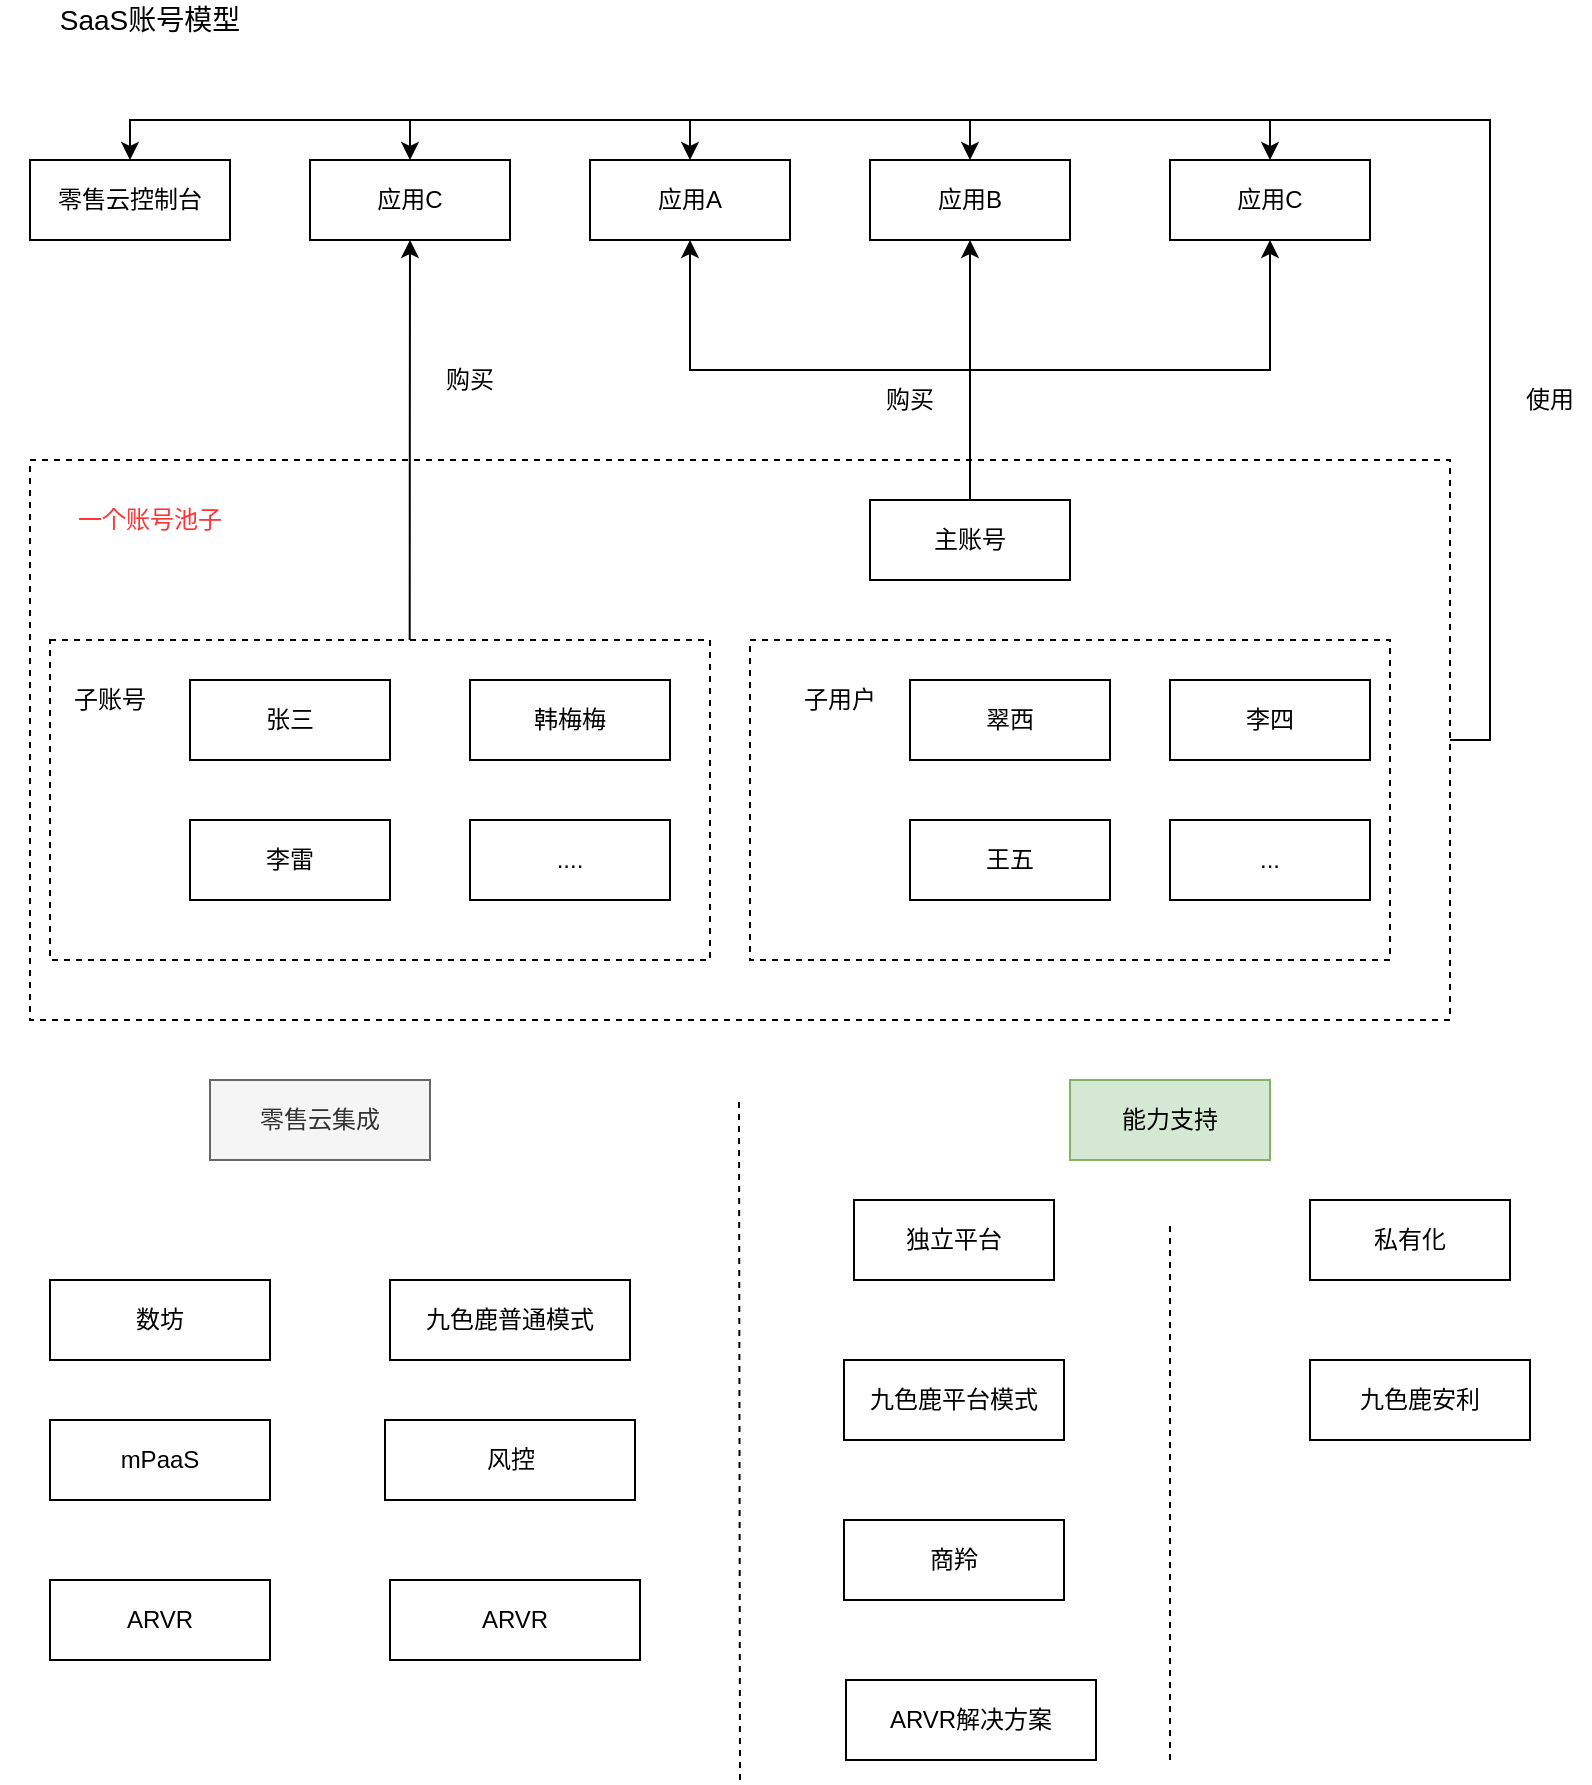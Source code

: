 <mxfile version="14.0.1" type="github" pages="2">
  <diagram id="FGqdBGpWNokyZxvcwHv9" name="第 1 页">
    <mxGraphModel dx="1426" dy="685" grid="1" gridSize="10" guides="1" tooltips="1" connect="1" arrows="1" fold="1" page="1" pageScale="1" pageWidth="827" pageHeight="1169" math="0" shadow="0">
      <root>
        <mxCell id="0" />
        <mxCell id="1" parent="0" />
        <mxCell id="8B8tBzYDRaxy-ls7n0YU-50" style="edgeStyle=orthogonalEdgeStyle;rounded=0;orthogonalLoop=1;jettySize=auto;html=1;exitX=1;exitY=0.5;exitDx=0;exitDy=0;entryX=0.5;entryY=0;entryDx=0;entryDy=0;" parent="1" source="8B8tBzYDRaxy-ls7n0YU-43" target="8B8tBzYDRaxy-ls7n0YU-24" edge="1">
          <mxGeometry relative="1" as="geometry">
            <Array as="points">
              <mxPoint x="760" y="440" />
              <mxPoint x="760" y="130" />
              <mxPoint x="650" y="130" />
            </Array>
          </mxGeometry>
        </mxCell>
        <mxCell id="8B8tBzYDRaxy-ls7n0YU-52" style="edgeStyle=orthogonalEdgeStyle;rounded=0;orthogonalLoop=1;jettySize=auto;html=1;exitX=1;exitY=0.5;exitDx=0;exitDy=0;entryX=0.5;entryY=0;entryDx=0;entryDy=0;" parent="1" source="8B8tBzYDRaxy-ls7n0YU-43" target="8B8tBzYDRaxy-ls7n0YU-23" edge="1">
          <mxGeometry relative="1" as="geometry">
            <Array as="points">
              <mxPoint x="760" y="440" />
              <mxPoint x="760" y="130" />
              <mxPoint x="500" y="130" />
            </Array>
          </mxGeometry>
        </mxCell>
        <mxCell id="8B8tBzYDRaxy-ls7n0YU-53" style="edgeStyle=orthogonalEdgeStyle;rounded=0;orthogonalLoop=1;jettySize=auto;html=1;exitX=1;exitY=0.5;exitDx=0;exitDy=0;entryX=0.5;entryY=0;entryDx=0;entryDy=0;" parent="1" source="8B8tBzYDRaxy-ls7n0YU-43" target="8B8tBzYDRaxy-ls7n0YU-22" edge="1">
          <mxGeometry relative="1" as="geometry" />
        </mxCell>
        <mxCell id="8B8tBzYDRaxy-ls7n0YU-54" style="edgeStyle=orthogonalEdgeStyle;rounded=0;orthogonalLoop=1;jettySize=auto;html=1;exitX=1;exitY=0.5;exitDx=0;exitDy=0;entryX=0.5;entryY=0;entryDx=0;entryDy=0;" parent="1" source="8B8tBzYDRaxy-ls7n0YU-43" target="8B8tBzYDRaxy-ls7n0YU-45" edge="1">
          <mxGeometry relative="1" as="geometry" />
        </mxCell>
        <mxCell id="8B8tBzYDRaxy-ls7n0YU-55" style="edgeStyle=orthogonalEdgeStyle;rounded=0;orthogonalLoop=1;jettySize=auto;html=1;exitX=1;exitY=0.5;exitDx=0;exitDy=0;entryX=0.5;entryY=0;entryDx=0;entryDy=0;" parent="1" source="8B8tBzYDRaxy-ls7n0YU-43" target="8B8tBzYDRaxy-ls7n0YU-49" edge="1">
          <mxGeometry relative="1" as="geometry" />
        </mxCell>
        <mxCell id="8B8tBzYDRaxy-ls7n0YU-43" value="" style="rounded=0;whiteSpace=wrap;html=1;dashed=1;" parent="1" vertex="1">
          <mxGeometry x="30" y="300" width="710" height="280" as="geometry" />
        </mxCell>
        <mxCell id="8B8tBzYDRaxy-ls7n0YU-46" style="edgeStyle=orthogonalEdgeStyle;rounded=0;orthogonalLoop=1;jettySize=auto;html=1;exitX=0.545;exitY=0;exitDx=0;exitDy=0;entryX=0.5;entryY=1;entryDx=0;entryDy=0;exitPerimeter=0;" parent="1" source="8B8tBzYDRaxy-ls7n0YU-5" target="8B8tBzYDRaxy-ls7n0YU-45" edge="1">
          <mxGeometry relative="1" as="geometry" />
        </mxCell>
        <mxCell id="8B8tBzYDRaxy-ls7n0YU-5" value="" style="rounded=0;whiteSpace=wrap;html=1;dashed=1;" parent="1" vertex="1">
          <mxGeometry x="40" y="390" width="330" height="160" as="geometry" />
        </mxCell>
        <mxCell id="8B8tBzYDRaxy-ls7n0YU-25" style="edgeStyle=orthogonalEdgeStyle;rounded=0;orthogonalLoop=1;jettySize=auto;html=1;exitX=0.5;exitY=0;exitDx=0;exitDy=0;entryX=0.5;entryY=1;entryDx=0;entryDy=0;" parent="1" source="8B8tBzYDRaxy-ls7n0YU-1" target="8B8tBzYDRaxy-ls7n0YU-22" edge="1">
          <mxGeometry relative="1" as="geometry" />
        </mxCell>
        <mxCell id="8B8tBzYDRaxy-ls7n0YU-26" style="edgeStyle=orthogonalEdgeStyle;rounded=0;orthogonalLoop=1;jettySize=auto;html=1;exitX=0.5;exitY=0;exitDx=0;exitDy=0;entryX=0.5;entryY=1;entryDx=0;entryDy=0;" parent="1" source="8B8tBzYDRaxy-ls7n0YU-1" target="8B8tBzYDRaxy-ls7n0YU-23" edge="1">
          <mxGeometry relative="1" as="geometry" />
        </mxCell>
        <mxCell id="8B8tBzYDRaxy-ls7n0YU-28" style="edgeStyle=orthogonalEdgeStyle;rounded=0;orthogonalLoop=1;jettySize=auto;html=1;exitX=0.5;exitY=0;exitDx=0;exitDy=0;entryX=0.5;entryY=1;entryDx=0;entryDy=0;" parent="1" source="8B8tBzYDRaxy-ls7n0YU-1" target="8B8tBzYDRaxy-ls7n0YU-24" edge="1">
          <mxGeometry relative="1" as="geometry" />
        </mxCell>
        <mxCell id="8B8tBzYDRaxy-ls7n0YU-1" value="主账号" style="rounded=0;whiteSpace=wrap;html=1;" parent="1" vertex="1">
          <mxGeometry x="450" y="320" width="100" height="40" as="geometry" />
        </mxCell>
        <mxCell id="8B8tBzYDRaxy-ls7n0YU-2" value="张三" style="rounded=0;whiteSpace=wrap;html=1;" parent="1" vertex="1">
          <mxGeometry x="110" y="410" width="100" height="40" as="geometry" />
        </mxCell>
        <mxCell id="8B8tBzYDRaxy-ls7n0YU-3" value="李雷" style="rounded=0;whiteSpace=wrap;html=1;" parent="1" vertex="1">
          <mxGeometry x="110" y="480" width="100" height="40" as="geometry" />
        </mxCell>
        <mxCell id="8B8tBzYDRaxy-ls7n0YU-4" value="韩梅梅" style="rounded=0;whiteSpace=wrap;html=1;" parent="1" vertex="1">
          <mxGeometry x="250" y="410" width="100" height="40" as="geometry" />
        </mxCell>
        <mxCell id="8B8tBzYDRaxy-ls7n0YU-6" value="" style="rounded=0;whiteSpace=wrap;html=1;dashed=1;" parent="1" vertex="1">
          <mxGeometry x="390" y="390" width="320" height="160" as="geometry" />
        </mxCell>
        <mxCell id="8B8tBzYDRaxy-ls7n0YU-7" value="翠西" style="rounded=0;whiteSpace=wrap;html=1;" parent="1" vertex="1">
          <mxGeometry x="470" y="410" width="100" height="40" as="geometry" />
        </mxCell>
        <mxCell id="8B8tBzYDRaxy-ls7n0YU-8" value="李四" style="rounded=0;whiteSpace=wrap;html=1;" parent="1" vertex="1">
          <mxGeometry x="600" y="410" width="100" height="40" as="geometry" />
        </mxCell>
        <mxCell id="8B8tBzYDRaxy-ls7n0YU-9" value="王五" style="rounded=0;whiteSpace=wrap;html=1;" parent="1" vertex="1">
          <mxGeometry x="470" y="480" width="100" height="40" as="geometry" />
        </mxCell>
        <mxCell id="8B8tBzYDRaxy-ls7n0YU-12" value="...." style="rounded=0;whiteSpace=wrap;html=1;" parent="1" vertex="1">
          <mxGeometry x="250" y="480" width="100" height="40" as="geometry" />
        </mxCell>
        <mxCell id="8B8tBzYDRaxy-ls7n0YU-13" value="子账号" style="text;html=1;strokeColor=none;fillColor=none;align=center;verticalAlign=middle;whiteSpace=wrap;rounded=0;dashed=1;" parent="1" vertex="1">
          <mxGeometry x="50" y="410" width="40" height="20" as="geometry" />
        </mxCell>
        <mxCell id="8B8tBzYDRaxy-ls7n0YU-14" value="..." style="rounded=0;whiteSpace=wrap;html=1;" parent="1" vertex="1">
          <mxGeometry x="600" y="480" width="100" height="40" as="geometry" />
        </mxCell>
        <mxCell id="8B8tBzYDRaxy-ls7n0YU-15" value="子用户" style="text;html=1;strokeColor=none;fillColor=none;align=center;verticalAlign=middle;whiteSpace=wrap;rounded=0;dashed=1;" parent="1" vertex="1">
          <mxGeometry x="410" y="410" width="50" height="20" as="geometry" />
        </mxCell>
        <mxCell id="8B8tBzYDRaxy-ls7n0YU-17" value="&lt;font style=&quot;font-size: 14px&quot;&gt;SaaS账号模型&lt;/font&gt;" style="text;html=1;strokeColor=none;fillColor=none;align=center;verticalAlign=middle;whiteSpace=wrap;rounded=0;dashed=1;" parent="1" vertex="1">
          <mxGeometry x="15" y="70" width="150" height="20" as="geometry" />
        </mxCell>
        <mxCell id="8B8tBzYDRaxy-ls7n0YU-22" value="应用A" style="rounded=0;whiteSpace=wrap;html=1;" parent="1" vertex="1">
          <mxGeometry x="310" y="150" width="100" height="40" as="geometry" />
        </mxCell>
        <mxCell id="8B8tBzYDRaxy-ls7n0YU-23" value="应用B" style="rounded=0;whiteSpace=wrap;html=1;" parent="1" vertex="1">
          <mxGeometry x="450" y="150" width="100" height="40" as="geometry" />
        </mxCell>
        <mxCell id="8B8tBzYDRaxy-ls7n0YU-24" value="应用C" style="rounded=0;whiteSpace=wrap;html=1;" parent="1" vertex="1">
          <mxGeometry x="600" y="150" width="100" height="40" as="geometry" />
        </mxCell>
        <mxCell id="8B8tBzYDRaxy-ls7n0YU-36" value="购买" style="text;html=1;strokeColor=none;fillColor=none;align=center;verticalAlign=middle;whiteSpace=wrap;rounded=0;dashed=1;" parent="1" vertex="1">
          <mxGeometry x="450" y="260" width="40" height="20" as="geometry" />
        </mxCell>
        <mxCell id="8B8tBzYDRaxy-ls7n0YU-45" value="应用C" style="rounded=0;whiteSpace=wrap;html=1;" parent="1" vertex="1">
          <mxGeometry x="170" y="150" width="100" height="40" as="geometry" />
        </mxCell>
        <mxCell id="8B8tBzYDRaxy-ls7n0YU-47" value="购买" style="text;html=1;strokeColor=none;fillColor=none;align=center;verticalAlign=middle;whiteSpace=wrap;rounded=0;dashed=1;" parent="1" vertex="1">
          <mxGeometry x="230" y="250" width="40" height="20" as="geometry" />
        </mxCell>
        <mxCell id="8B8tBzYDRaxy-ls7n0YU-49" value="零售云控制台" style="rounded=0;whiteSpace=wrap;html=1;" parent="1" vertex="1">
          <mxGeometry x="30" y="150" width="100" height="40" as="geometry" />
        </mxCell>
        <mxCell id="8B8tBzYDRaxy-ls7n0YU-56" value="&lt;font color=&quot;#ff3333&quot;&gt;一个账号池子&lt;/font&gt;" style="text;html=1;strokeColor=none;fillColor=none;align=center;verticalAlign=middle;whiteSpace=wrap;rounded=0;dashed=1;" parent="1" vertex="1">
          <mxGeometry x="50" y="320" width="80" height="20" as="geometry" />
        </mxCell>
        <mxCell id="8B8tBzYDRaxy-ls7n0YU-58" value="零售云集成" style="rounded=0;whiteSpace=wrap;html=1;fillColor=#f5f5f5;strokeColor=#666666;fontColor=#333333;" parent="1" vertex="1">
          <mxGeometry x="120" y="610" width="110" height="40" as="geometry" />
        </mxCell>
        <mxCell id="8B8tBzYDRaxy-ls7n0YU-60" value="私有化" style="rounded=0;whiteSpace=wrap;html=1;" parent="1" vertex="1">
          <mxGeometry x="670" y="670" width="100" height="40" as="geometry" />
        </mxCell>
        <mxCell id="8B8tBzYDRaxy-ls7n0YU-61" value="九色鹿普通模式" style="rounded=0;whiteSpace=wrap;html=1;" parent="1" vertex="1">
          <mxGeometry x="210" y="710" width="120" height="40" as="geometry" />
        </mxCell>
        <mxCell id="8B8tBzYDRaxy-ls7n0YU-62" value="数坊" style="rounded=0;whiteSpace=wrap;html=1;" parent="1" vertex="1">
          <mxGeometry x="40" y="710" width="110" height="40" as="geometry" />
        </mxCell>
        <mxCell id="8B8tBzYDRaxy-ls7n0YU-63" value="" style="endArrow=none;dashed=1;html=1;" parent="1" edge="1">
          <mxGeometry width="50" height="50" relative="1" as="geometry">
            <mxPoint x="385" y="960" as="sourcePoint" />
            <mxPoint x="384.5" y="620" as="targetPoint" />
          </mxGeometry>
        </mxCell>
        <mxCell id="8B8tBzYDRaxy-ls7n0YU-64" value="" style="endArrow=none;dashed=1;html=1;" parent="1" source="8B8tBzYDRaxy-ls7n0YU-59" edge="1">
          <mxGeometry width="50" height="50" relative="1" as="geometry">
            <mxPoint x="600" y="920" as="sourcePoint" />
            <mxPoint x="600" y="620" as="targetPoint" />
          </mxGeometry>
        </mxCell>
        <mxCell id="8B8tBzYDRaxy-ls7n0YU-65" value="九色鹿平台模式" style="rounded=0;whiteSpace=wrap;html=1;" parent="1" vertex="1">
          <mxGeometry x="437" y="750" width="110" height="40" as="geometry" />
        </mxCell>
        <mxCell id="8B8tBzYDRaxy-ls7n0YU-66" value="商羚" style="rounded=0;whiteSpace=wrap;html=1;" parent="1" vertex="1">
          <mxGeometry x="437" y="830" width="110" height="40" as="geometry" />
        </mxCell>
        <mxCell id="8B8tBzYDRaxy-ls7n0YU-68" value="使用" style="text;html=1;strokeColor=none;fillColor=none;align=center;verticalAlign=middle;whiteSpace=wrap;rounded=0;dashed=1;" parent="1" vertex="1">
          <mxGeometry x="770" y="260" width="40" height="20" as="geometry" />
        </mxCell>
        <mxCell id="8B8tBzYDRaxy-ls7n0YU-69" value="mPaaS" style="rounded=0;whiteSpace=wrap;html=1;" parent="1" vertex="1">
          <mxGeometry x="40" y="780" width="110" height="40" as="geometry" />
        </mxCell>
        <mxCell id="8B8tBzYDRaxy-ls7n0YU-70" value="风控" style="rounded=0;whiteSpace=wrap;html=1;" parent="1" vertex="1">
          <mxGeometry x="207.5" y="780" width="125" height="40" as="geometry" />
        </mxCell>
        <mxCell id="8B8tBzYDRaxy-ls7n0YU-71" value="ARVR&lt;span style=&quot;color: rgba(0 , 0 , 0 , 0) ; font-family: monospace ; font-size: 0px&quot;&gt;%3CmxGraphModel%3E%3Croot%3E%3CmxCell%20id%3D%220%22%2F%3E%3CmxCell%20id%3D%221%22%20parent%3D%220%22%2F%3E%3CmxCell%20id%3D%222%22%20value%3D%22%E9%A3%8E%E6%8E%A7%22%20style%3D%22rounded%3D0%3BwhiteSpace%3Dwrap%3Bhtml%3D1%3B%22%20vertex%3D%221%22%20parent%3D%221%22%3E%3CmxGeometry%20x%3D%22207.5%22%20y%3D%22800%22%20width%3D%22125%22%20height%3D%2240%22%20as%3D%22geometry%22%2F%3E%3C%2FmxCell%3E%3C%2Froot%3E%3C%2FmxGraphModel%3E&lt;/span&gt;" style="rounded=0;whiteSpace=wrap;html=1;" parent="1" vertex="1">
          <mxGeometry x="40" y="860" width="110" height="40" as="geometry" />
        </mxCell>
        <mxCell id="8B8tBzYDRaxy-ls7n0YU-72" value="ARVR&lt;span style=&quot;color: rgba(0 , 0 , 0 , 0) ; font-family: monospace ; font-size: 0px&quot;&gt;%3CmxGraphModel%3E%3Croot%3E%3CmxCell%20id%3D%220%22%2F%3E%3CmxCell%20id%3D%221%22%20parent%3D%220%22%2F%3E%3CmxCell%20id%3D%222%22%20value%3D%22%E9%A3%8E%E6%8E%A7%22%20style%3D%22rounded%3D0%3BwhiteSpace%3Dwrap%3Bhtml%3D1%3B%22%20vertex%3D%221%22%20parent%3D%221%22%3E%3CmxGeometry%20x%3D%22207.5%22%20y%3D%22800%22%20width%3D%22125%22%20height%3D%2240%22%20as%3D%22geometry%22%2F%3E%3C%2FmxCell%3E%3C%2Froot%3E%3C%2FmxGraphModel%3E&lt;/span&gt;" style="rounded=0;whiteSpace=wrap;html=1;" parent="1" vertex="1">
          <mxGeometry x="210" y="860" width="125" height="40" as="geometry" />
        </mxCell>
        <mxCell id="8B8tBzYDRaxy-ls7n0YU-73" value="ARVR解决方案" style="rounded=0;whiteSpace=wrap;html=1;" parent="1" vertex="1">
          <mxGeometry x="438" y="910" width="125" height="40" as="geometry" />
        </mxCell>
        <mxCell id="8B8tBzYDRaxy-ls7n0YU-59" value="能力支持" style="rounded=0;whiteSpace=wrap;html=1;fillColor=#d5e8d4;strokeColor=#82b366;" parent="1" vertex="1">
          <mxGeometry x="550" y="610" width="100" height="40" as="geometry" />
        </mxCell>
        <mxCell id="8B8tBzYDRaxy-ls7n0YU-74" value="" style="endArrow=none;dashed=1;html=1;" parent="1" edge="1">
          <mxGeometry width="50" height="50" relative="1" as="geometry">
            <mxPoint x="600" y="950" as="sourcePoint" />
            <mxPoint x="600" y="680" as="targetPoint" />
            <Array as="points">
              <mxPoint x="600" y="760" />
            </Array>
          </mxGeometry>
        </mxCell>
        <mxCell id="8B8tBzYDRaxy-ls7n0YU-75" value="独立平台" style="rounded=0;whiteSpace=wrap;html=1;" parent="1" vertex="1">
          <mxGeometry x="442" y="670" width="100" height="40" as="geometry" />
        </mxCell>
        <mxCell id="8B8tBzYDRaxy-ls7n0YU-76" value="九色鹿安利" style="rounded=0;whiteSpace=wrap;html=1;" parent="1" vertex="1">
          <mxGeometry x="670" y="750" width="110" height="40" as="geometry" />
        </mxCell>
      </root>
    </mxGraphModel>
  </diagram>
  <diagram id="Zf9IuaXF64VE55zgSKF0" name="第 2 页">
    <mxGraphModel dx="1678" dy="739" grid="1" gridSize="10" guides="1" tooltips="1" connect="1" arrows="1" fold="1" page="1" pageScale="1" pageWidth="827" pageHeight="1169" math="0" shadow="0">
      <root>
        <mxCell id="1wz-IVhxpfUWdLFYge_6-0" />
        <mxCell id="1wz-IVhxpfUWdLFYge_6-1" parent="1wz-IVhxpfUWdLFYge_6-0" />
        <mxCell id="ENs4e9idjmCrsQAM6d-6-0" value="零售云集成" style="rounded=0;whiteSpace=wrap;html=1;" parent="1wz-IVhxpfUWdLFYge_6-1" vertex="1">
          <mxGeometry x="124" y="120" width="110" height="40" as="geometry" />
        </mxCell>
        <mxCell id="ENs4e9idjmCrsQAM6d-6-1" value="私有化" style="rounded=0;whiteSpace=wrap;html=1;" parent="1wz-IVhxpfUWdLFYge_6-1" vertex="1">
          <mxGeometry x="674" y="120" width="100" height="40" as="geometry" />
        </mxCell>
        <mxCell id="ENs4e9idjmCrsQAM6d-6-2" value="九色鹿单商家" style="rounded=0;whiteSpace=wrap;html=1;" parent="1wz-IVhxpfUWdLFYge_6-1" vertex="1">
          <mxGeometry x="214" y="230" width="106" height="40" as="geometry" />
        </mxCell>
        <mxCell id="ENs4e9idjmCrsQAM6d-6-3" value="数坊" style="rounded=0;whiteSpace=wrap;html=1;" parent="1wz-IVhxpfUWdLFYge_6-1" vertex="1">
          <mxGeometry x="44" y="230" width="110" height="40" as="geometry" />
        </mxCell>
        <mxCell id="ENs4e9idjmCrsQAM6d-6-4" value="" style="endArrow=none;dashed=1;html=1;" parent="1wz-IVhxpfUWdLFYge_6-1" edge="1">
          <mxGeometry width="50" height="50" relative="1" as="geometry">
            <mxPoint x="389" y="430" as="sourcePoint" />
            <mxPoint x="389" y="10" as="targetPoint" />
          </mxGeometry>
        </mxCell>
        <mxCell id="ENs4e9idjmCrsQAM6d-6-5" value="" style="endArrow=none;dashed=1;html=1;" parent="1wz-IVhxpfUWdLFYge_6-1" source="ENs4e9idjmCrsQAM6d-6-13" edge="1">
          <mxGeometry width="50" height="50" relative="1" as="geometry">
            <mxPoint x="604" y="370" as="sourcePoint" />
            <mxPoint x="604" y="70" as="targetPoint" />
          </mxGeometry>
        </mxCell>
        <mxCell id="ENs4e9idjmCrsQAM6d-6-6" value="九色鹿" style="rounded=0;whiteSpace=wrap;html=1;" parent="1wz-IVhxpfUWdLFYge_6-1" vertex="1">
          <mxGeometry x="441" y="230" width="110" height="40" as="geometry" />
        </mxCell>
        <mxCell id="ENs4e9idjmCrsQAM6d-6-7" value="商羚" style="rounded=0;whiteSpace=wrap;html=1;" parent="1wz-IVhxpfUWdLFYge_6-1" vertex="1">
          <mxGeometry x="441" y="310" width="110" height="40" as="geometry" />
        </mxCell>
        <mxCell id="ENs4e9idjmCrsQAM6d-6-8" value="mPaaS" style="rounded=0;whiteSpace=wrap;html=1;" parent="1wz-IVhxpfUWdLFYge_6-1" vertex="1">
          <mxGeometry x="44" y="300" width="110" height="40" as="geometry" />
        </mxCell>
        <mxCell id="ENs4e9idjmCrsQAM6d-6-9" value="风控" style="rounded=0;whiteSpace=wrap;html=1;" parent="1wz-IVhxpfUWdLFYge_6-1" vertex="1">
          <mxGeometry x="211.5" y="300" width="108.5" height="40" as="geometry" />
        </mxCell>
        <mxCell id="ENs4e9idjmCrsQAM6d-6-10" value="BDP" style="rounded=0;whiteSpace=wrap;html=1;" parent="1wz-IVhxpfUWdLFYge_6-1" vertex="1">
          <mxGeometry x="44" y="380" width="110" height="40" as="geometry" />
        </mxCell>
        <mxCell id="ENs4e9idjmCrsQAM6d-6-11" value="ARVR&lt;span style=&quot;color: rgba(0 , 0 , 0 , 0) ; font-family: monospace ; font-size: 0px&quot;&gt;%3CmxGraphModel%3E%3Croot%3E%3CmxCell%20id%3D%220%22%2F%3E%3CmxCell%20id%3D%221%22%20parent%3D%220%22%2F%3E%3CmxCell%20id%3D%222%22%20value%3D%22%E9%A3%8E%E6%8E%A7%22%20style%3D%22rounded%3D0%3BwhiteSpace%3Dwrap%3Bhtml%3D1%3B%22%20vertex%3D%221%22%20parent%3D%221%22%3E%3CmxGeometry%20x%3D%22207.5%22%20y%3D%22800%22%20width%3D%22125%22%20height%3D%2240%22%20as%3D%22geometry%22%2F%3E%3C%2FmxCell%3E%3C%2Froot%3E%3C%2FmxGraphModel%3E&lt;/span&gt;" style="rounded=0;whiteSpace=wrap;html=1;" parent="1wz-IVhxpfUWdLFYge_6-1" vertex="1">
          <mxGeometry x="214" y="380" width="106" height="40" as="geometry" />
        </mxCell>
        <mxCell id="ENs4e9idjmCrsQAM6d-6-12" value="ARVR解决方案" style="rounded=0;whiteSpace=wrap;html=1;" parent="1wz-IVhxpfUWdLFYge_6-1" vertex="1">
          <mxGeometry x="434" y="380" width="125" height="40" as="geometry" />
        </mxCell>
        <mxCell id="ENs4e9idjmCrsQAM6d-6-13" value="能力支持" style="rounded=0;whiteSpace=wrap;html=1;" parent="1wz-IVhxpfUWdLFYge_6-1" vertex="1">
          <mxGeometry x="551" y="40" width="100" height="40" as="geometry" />
        </mxCell>
        <mxCell id="ENs4e9idjmCrsQAM6d-6-14" value="" style="endArrow=none;dashed=1;html=1;" parent="1wz-IVhxpfUWdLFYge_6-1" edge="1">
          <mxGeometry width="50" height="50" relative="1" as="geometry">
            <mxPoint x="604" y="430" as="sourcePoint" />
            <mxPoint x="604" y="110" as="targetPoint" />
            <Array as="points">
              <mxPoint x="604" y="210" />
            </Array>
          </mxGeometry>
        </mxCell>
        <mxCell id="ENs4e9idjmCrsQAM6d-6-15" value="独立平台" style="rounded=0;whiteSpace=wrap;html=1;" parent="1wz-IVhxpfUWdLFYge_6-1" vertex="1">
          <mxGeometry x="446" y="120" width="100" height="40" as="geometry" />
        </mxCell>
        <mxCell id="ENs4e9idjmCrsQAM6d-6-16" value="九色鹿安利" style="rounded=0;whiteSpace=wrap;html=1;" parent="1wz-IVhxpfUWdLFYge_6-1" vertex="1">
          <mxGeometry x="674" y="230" width="110" height="40" as="geometry" />
        </mxCell>
        <mxCell id="L0xCtGMynMRCTWXYUp-7-2" style="edgeStyle=orthogonalEdgeStyle;rounded=0;orthogonalLoop=1;jettySize=auto;html=1;exitX=1;exitY=0.5;exitDx=0;exitDy=0;entryX=0.5;entryY=0;entryDx=0;entryDy=0;" parent="1wz-IVhxpfUWdLFYge_6-1" source="L0xCtGMynMRCTWXYUp-7-5" target="L0xCtGMynMRCTWXYUp-7-24" edge="1">
          <mxGeometry relative="1" as="geometry" />
        </mxCell>
        <mxCell id="L0xCtGMynMRCTWXYUp-7-3" style="edgeStyle=orthogonalEdgeStyle;rounded=0;orthogonalLoop=1;jettySize=auto;html=1;exitX=1;exitY=0.5;exitDx=0;exitDy=0;entryX=0.5;entryY=0;entryDx=0;entryDy=0;" parent="1wz-IVhxpfUWdLFYge_6-1" source="L0xCtGMynMRCTWXYUp-7-5" target="L0xCtGMynMRCTWXYUp-7-28" edge="1">
          <mxGeometry relative="1" as="geometry" />
        </mxCell>
        <mxCell id="L0xCtGMynMRCTWXYUp-7-4" style="edgeStyle=orthogonalEdgeStyle;rounded=0;orthogonalLoop=1;jettySize=auto;html=1;exitX=1;exitY=0.5;exitDx=0;exitDy=0;entryX=0.5;entryY=0;entryDx=0;entryDy=0;" parent="1wz-IVhxpfUWdLFYge_6-1" source="L0xCtGMynMRCTWXYUp-7-5" target="L0xCtGMynMRCTWXYUp-7-30" edge="1">
          <mxGeometry relative="1" as="geometry" />
        </mxCell>
        <mxCell id="L0xCtGMynMRCTWXYUp-7-48" style="edgeStyle=orthogonalEdgeStyle;rounded=0;orthogonalLoop=1;jettySize=auto;html=1;exitX=1;exitY=0.5;exitDx=0;exitDy=0;entryX=0.5;entryY=0;entryDx=0;entryDy=0;" parent="1wz-IVhxpfUWdLFYge_6-1" source="L0xCtGMynMRCTWXYUp-7-5" target="L0xCtGMynMRCTWXYUp-7-26" edge="1">
          <mxGeometry relative="1" as="geometry">
            <Array as="points">
              <mxPoint x="784" y="840" />
              <mxPoint x="784" y="520" />
              <mxPoint x="674" y="520" />
            </Array>
          </mxGeometry>
        </mxCell>
        <mxCell id="L0xCtGMynMRCTWXYUp-7-49" style="edgeStyle=orthogonalEdgeStyle;rounded=0;orthogonalLoop=1;jettySize=auto;html=1;exitX=1;exitY=0.5;exitDx=0;exitDy=0;entryX=0.5;entryY=0;entryDx=0;entryDy=0;" parent="1wz-IVhxpfUWdLFYge_6-1" source="L0xCtGMynMRCTWXYUp-7-5" target="L0xCtGMynMRCTWXYUp-7-25" edge="1">
          <mxGeometry relative="1" as="geometry">
            <Array as="points">
              <mxPoint x="784" y="840" />
              <mxPoint x="784" y="520" />
              <mxPoint x="524" y="520" />
            </Array>
          </mxGeometry>
        </mxCell>
        <mxCell id="L0xCtGMynMRCTWXYUp-7-5" value="" style="rounded=0;whiteSpace=wrap;html=1;dashed=1;" parent="1wz-IVhxpfUWdLFYge_6-1" vertex="1">
          <mxGeometry x="54" y="700" width="710" height="280" as="geometry" />
        </mxCell>
        <mxCell id="L0xCtGMynMRCTWXYUp-7-6" style="edgeStyle=orthogonalEdgeStyle;rounded=0;orthogonalLoop=1;jettySize=auto;html=1;exitX=0.545;exitY=0;exitDx=0;exitDy=0;entryX=0.5;entryY=1;entryDx=0;entryDy=0;exitPerimeter=0;" parent="1wz-IVhxpfUWdLFYge_6-1" source="L0xCtGMynMRCTWXYUp-7-7" target="L0xCtGMynMRCTWXYUp-7-28" edge="1">
          <mxGeometry relative="1" as="geometry" />
        </mxCell>
        <mxCell id="L0xCtGMynMRCTWXYUp-7-7" value="" style="rounded=0;whiteSpace=wrap;html=1;dashed=1;" parent="1wz-IVhxpfUWdLFYge_6-1" vertex="1">
          <mxGeometry x="64" y="780" width="330" height="160" as="geometry" />
        </mxCell>
        <mxCell id="L0xCtGMynMRCTWXYUp-7-8" style="edgeStyle=orthogonalEdgeStyle;rounded=0;orthogonalLoop=1;jettySize=auto;html=1;exitX=0.5;exitY=0;exitDx=0;exitDy=0;entryX=0.5;entryY=1;entryDx=0;entryDy=0;" parent="1wz-IVhxpfUWdLFYge_6-1" source="L0xCtGMynMRCTWXYUp-7-11" target="L0xCtGMynMRCTWXYUp-7-24" edge="1">
          <mxGeometry relative="1" as="geometry" />
        </mxCell>
        <mxCell id="L0xCtGMynMRCTWXYUp-7-9" style="edgeStyle=orthogonalEdgeStyle;rounded=0;orthogonalLoop=1;jettySize=auto;html=1;exitX=0.5;exitY=0;exitDx=0;exitDy=0;entryX=0.5;entryY=1;entryDx=0;entryDy=0;" parent="1wz-IVhxpfUWdLFYge_6-1" source="L0xCtGMynMRCTWXYUp-7-11" target="L0xCtGMynMRCTWXYUp-7-25" edge="1">
          <mxGeometry relative="1" as="geometry" />
        </mxCell>
        <mxCell id="L0xCtGMynMRCTWXYUp-7-10" style="edgeStyle=orthogonalEdgeStyle;rounded=0;orthogonalLoop=1;jettySize=auto;html=1;exitX=0.5;exitY=0;exitDx=0;exitDy=0;entryX=0.5;entryY=1;entryDx=0;entryDy=0;" parent="1wz-IVhxpfUWdLFYge_6-1" source="L0xCtGMynMRCTWXYUp-7-11" target="L0xCtGMynMRCTWXYUp-7-26" edge="1">
          <mxGeometry relative="1" as="geometry" />
        </mxCell>
        <mxCell id="L0xCtGMynMRCTWXYUp-7-11" value="主账号A" style="rounded=0;whiteSpace=wrap;html=1;" parent="1wz-IVhxpfUWdLFYge_6-1" vertex="1">
          <mxGeometry x="474" y="710" width="100" height="40" as="geometry" />
        </mxCell>
        <mxCell id="L0xCtGMynMRCTWXYUp-7-12" value="张三" style="rounded=0;whiteSpace=wrap;html=1;" parent="1wz-IVhxpfUWdLFYge_6-1" vertex="1">
          <mxGeometry x="134" y="800" width="100" height="40" as="geometry" />
        </mxCell>
        <mxCell id="L0xCtGMynMRCTWXYUp-7-13" value="李雷" style="rounded=0;whiteSpace=wrap;html=1;" parent="1wz-IVhxpfUWdLFYge_6-1" vertex="1">
          <mxGeometry x="134" y="870" width="100" height="40" as="geometry" />
        </mxCell>
        <mxCell id="L0xCtGMynMRCTWXYUp-7-14" value="韩梅梅" style="rounded=0;whiteSpace=wrap;html=1;" parent="1wz-IVhxpfUWdLFYge_6-1" vertex="1">
          <mxGeometry x="274" y="800" width="100" height="40" as="geometry" />
        </mxCell>
        <mxCell id="L0xCtGMynMRCTWXYUp-7-15" value="" style="rounded=0;whiteSpace=wrap;html=1;dashed=1;" parent="1wz-IVhxpfUWdLFYge_6-1" vertex="1">
          <mxGeometry x="414" y="780" width="320" height="160" as="geometry" />
        </mxCell>
        <mxCell id="L0xCtGMynMRCTWXYUp-7-16" value="翠西" style="rounded=0;whiteSpace=wrap;html=1;" parent="1wz-IVhxpfUWdLFYge_6-1" vertex="1">
          <mxGeometry x="494" y="800" width="100" height="40" as="geometry" />
        </mxCell>
        <mxCell id="L0xCtGMynMRCTWXYUp-7-17" value="李四" style="rounded=0;whiteSpace=wrap;html=1;" parent="1wz-IVhxpfUWdLFYge_6-1" vertex="1">
          <mxGeometry x="624" y="800" width="100" height="40" as="geometry" />
        </mxCell>
        <mxCell id="L0xCtGMynMRCTWXYUp-7-18" value="王五" style="rounded=0;whiteSpace=wrap;html=1;" parent="1wz-IVhxpfUWdLFYge_6-1" vertex="1">
          <mxGeometry x="494" y="870" width="100" height="40" as="geometry" />
        </mxCell>
        <mxCell id="L0xCtGMynMRCTWXYUp-7-19" value="...." style="rounded=0;whiteSpace=wrap;html=1;" parent="1wz-IVhxpfUWdLFYge_6-1" vertex="1">
          <mxGeometry x="274" y="870" width="100" height="40" as="geometry" />
        </mxCell>
        <mxCell id="L0xCtGMynMRCTWXYUp-7-20" value="子账号" style="text;html=1;strokeColor=none;fillColor=none;align=center;verticalAlign=middle;whiteSpace=wrap;rounded=0;dashed=1;" parent="1wz-IVhxpfUWdLFYge_6-1" vertex="1">
          <mxGeometry x="74" y="800" width="40" height="20" as="geometry" />
        </mxCell>
        <mxCell id="L0xCtGMynMRCTWXYUp-7-21" value="..." style="rounded=0;whiteSpace=wrap;html=1;" parent="1wz-IVhxpfUWdLFYge_6-1" vertex="1">
          <mxGeometry x="624" y="870" width="100" height="40" as="geometry" />
        </mxCell>
        <mxCell id="L0xCtGMynMRCTWXYUp-7-22" value="子账号" style="text;html=1;strokeColor=none;fillColor=none;align=center;verticalAlign=middle;whiteSpace=wrap;rounded=0;dashed=1;" parent="1wz-IVhxpfUWdLFYge_6-1" vertex="1">
          <mxGeometry x="434" y="800" width="50" height="20" as="geometry" />
        </mxCell>
        <mxCell id="L0xCtGMynMRCTWXYUp-7-23" value="&lt;font style=&quot;font-size: 14px&quot;&gt;零售云集成账号模型&lt;/font&gt;" style="text;html=1;strokeColor=none;fillColor=none;align=center;verticalAlign=middle;whiteSpace=wrap;rounded=0;dashed=1;" parent="1wz-IVhxpfUWdLFYge_6-1" vertex="1">
          <mxGeometry x="39" y="470" width="150" height="20" as="geometry" />
        </mxCell>
        <mxCell id="L0xCtGMynMRCTWXYUp-7-24" value="应用A" style="rounded=0;whiteSpace=wrap;html=1;" parent="1wz-IVhxpfUWdLFYge_6-1" vertex="1">
          <mxGeometry x="334" y="540" width="100" height="40" as="geometry" />
        </mxCell>
        <mxCell id="L0xCtGMynMRCTWXYUp-7-25" value="应用B" style="rounded=0;whiteSpace=wrap;html=1;" parent="1wz-IVhxpfUWdLFYge_6-1" vertex="1">
          <mxGeometry x="474" y="540" width="100" height="40" as="geometry" />
        </mxCell>
        <mxCell id="L0xCtGMynMRCTWXYUp-7-26" value="应用C" style="rounded=0;whiteSpace=wrap;html=1;" parent="1wz-IVhxpfUWdLFYge_6-1" vertex="1">
          <mxGeometry x="624" y="540" width="100" height="40" as="geometry" />
        </mxCell>
        <mxCell id="L0xCtGMynMRCTWXYUp-7-27" value="购买" style="text;html=1;strokeColor=none;fillColor=none;align=center;verticalAlign=middle;whiteSpace=wrap;rounded=0;dashed=1;" parent="1wz-IVhxpfUWdLFYge_6-1" vertex="1">
          <mxGeometry x="474" y="650" width="40" height="20" as="geometry" />
        </mxCell>
        <mxCell id="L0xCtGMynMRCTWXYUp-7-28" value="应用D" style="rounded=0;whiteSpace=wrap;html=1;" parent="1wz-IVhxpfUWdLFYge_6-1" vertex="1">
          <mxGeometry x="194" y="540" width="100" height="40" as="geometry" />
        </mxCell>
        <mxCell id="L0xCtGMynMRCTWXYUp-7-29" value="购买" style="text;html=1;strokeColor=none;fillColor=none;align=center;verticalAlign=middle;whiteSpace=wrap;rounded=0;dashed=1;" parent="1wz-IVhxpfUWdLFYge_6-1" vertex="1">
          <mxGeometry x="254" y="640" width="40" height="20" as="geometry" />
        </mxCell>
        <mxCell id="L0xCtGMynMRCTWXYUp-7-30" value="零售云控制台" style="rounded=0;whiteSpace=wrap;html=1;" parent="1wz-IVhxpfUWdLFYge_6-1" vertex="1">
          <mxGeometry x="54" y="540" width="100" height="40" as="geometry" />
        </mxCell>
        <mxCell id="L0xCtGMynMRCTWXYUp-7-31" value="&lt;font color=&quot;#ff3333&quot; style=&quot;font-size: 15px;&quot;&gt;租户A&lt;/font&gt;" style="text;html=1;strokeColor=none;fillColor=none;align=center;verticalAlign=middle;whiteSpace=wrap;rounded=0;dashed=1;fontSize=15;" parent="1wz-IVhxpfUWdLFYge_6-1" vertex="1">
          <mxGeometry x="54" y="710" width="80" height="20" as="geometry" />
        </mxCell>
        <mxCell id="L0xCtGMynMRCTWXYUp-7-35" value="零售云门户" style="rounded=0;whiteSpace=wrap;html=1;" parent="1wz-IVhxpfUWdLFYge_6-1" vertex="1">
          <mxGeometry x="124" y="40" width="110" height="40" as="geometry" />
        </mxCell>
        <mxCell id="L0xCtGMynMRCTWXYUp-7-38" value="&lt;font color=&quot;#ff3333&quot;&gt;零售云一站式购买使用&lt;br&gt;使用JNOS框架&lt;br&gt;&lt;/font&gt;" style="text;html=1;strokeColor=none;fillColor=none;align=center;verticalAlign=middle;whiteSpace=wrap;rounded=0;" parent="1wz-IVhxpfUWdLFYge_6-1" vertex="1">
          <mxGeometry x="115.5" y="180" width="127" height="20" as="geometry" />
        </mxCell>
        <mxCell id="L0xCtGMynMRCTWXYUp-7-41" value="&lt;font color=&quot;#ff3333&quot;&gt;可挂零售云售卖 &lt;br&gt;按需使用JNOS框架&lt;/font&gt;" style="text;html=1;strokeColor=none;fillColor=none;align=center;verticalAlign=middle;whiteSpace=wrap;rounded=0;" parent="1wz-IVhxpfUWdLFYge_6-1" vertex="1">
          <mxGeometry x="433" y="180" width="127" height="20" as="geometry" />
        </mxCell>
        <mxCell id="L0xCtGMynMRCTWXYUp-7-42" value="&lt;font color=&quot;#ff3333&quot;&gt;&amp;nbsp;按需使用JNOS框架&lt;br&gt;提供交付运维支持&lt;br&gt;&lt;/font&gt;" style="text;html=1;strokeColor=none;fillColor=none;align=center;verticalAlign=middle;whiteSpace=wrap;rounded=0;" parent="1wz-IVhxpfUWdLFYge_6-1" vertex="1">
          <mxGeometry x="660.5" y="180" width="127" height="20" as="geometry" />
        </mxCell>
        <mxCell id="L0xCtGMynMRCTWXYUp-7-43" value="&lt;font color=&quot;#ff3333&quot;&gt;平台权限&lt;/font&gt;" style="text;html=1;strokeColor=none;fillColor=none;align=center;verticalAlign=middle;whiteSpace=wrap;rounded=0;dashed=1;" parent="1wz-IVhxpfUWdLFYge_6-1" vertex="1">
          <mxGeometry x="59" y="820" width="80" height="20" as="geometry" />
        </mxCell>
        <mxCell id="L0xCtGMynMRCTWXYUp-7-44" value="&lt;font color=&quot;#ff3333&quot;&gt;应用权限&lt;/font&gt;" style="text;html=1;strokeColor=none;fillColor=none;align=center;verticalAlign=middle;whiteSpace=wrap;rounded=0;dashed=1;" parent="1wz-IVhxpfUWdLFYge_6-1" vertex="1">
          <mxGeometry x="419" y="820" width="80" height="20" as="geometry" />
        </mxCell>
        <mxCell id="L0xCtGMynMRCTWXYUp-7-51" value="使用" style="text;html=1;strokeColor=none;fillColor=none;align=center;verticalAlign=middle;whiteSpace=wrap;rounded=0;" parent="1wz-IVhxpfUWdLFYge_6-1" vertex="1">
          <mxGeometry x="787" y="680" width="40" height="20" as="geometry" />
        </mxCell>
        <mxCell id="uMsbbuueg9nxPzhZQ363-0" style="edgeStyle=orthogonalEdgeStyle;rounded=0;orthogonalLoop=1;jettySize=auto;html=1;exitX=1;exitY=0.5;exitDx=0;exitDy=0;entryX=0.5;entryY=0;entryDx=0;entryDy=0;" edge="1" parent="1wz-IVhxpfUWdLFYge_6-1" source="uMsbbuueg9nxPzhZQ363-5" target="uMsbbuueg9nxPzhZQ363-23">
          <mxGeometry relative="1" as="geometry" />
        </mxCell>
        <mxCell id="uMsbbuueg9nxPzhZQ363-1" style="edgeStyle=orthogonalEdgeStyle;rounded=0;orthogonalLoop=1;jettySize=auto;html=1;exitX=1;exitY=0.5;exitDx=0;exitDy=0;entryX=0.5;entryY=0;entryDx=0;entryDy=0;" edge="1" parent="1wz-IVhxpfUWdLFYge_6-1" source="uMsbbuueg9nxPzhZQ363-5" target="uMsbbuueg9nxPzhZQ363-27">
          <mxGeometry relative="1" as="geometry" />
        </mxCell>
        <mxCell id="uMsbbuueg9nxPzhZQ363-2" style="edgeStyle=orthogonalEdgeStyle;rounded=0;orthogonalLoop=1;jettySize=auto;html=1;exitX=1;exitY=0.5;exitDx=0;exitDy=0;entryX=0.5;entryY=0;entryDx=0;entryDy=0;" edge="1" parent="1wz-IVhxpfUWdLFYge_6-1" source="uMsbbuueg9nxPzhZQ363-5" target="uMsbbuueg9nxPzhZQ363-29">
          <mxGeometry relative="1" as="geometry" />
        </mxCell>
        <mxCell id="uMsbbuueg9nxPzhZQ363-3" style="edgeStyle=orthogonalEdgeStyle;rounded=0;orthogonalLoop=1;jettySize=auto;html=1;exitX=1;exitY=0.5;exitDx=0;exitDy=0;entryX=0.5;entryY=0;entryDx=0;entryDy=0;" edge="1" parent="1wz-IVhxpfUWdLFYge_6-1" source="uMsbbuueg9nxPzhZQ363-5" target="uMsbbuueg9nxPzhZQ363-25">
          <mxGeometry relative="1" as="geometry">
            <Array as="points">
              <mxPoint x="774" y="1340" />
              <mxPoint x="774" y="1020" />
              <mxPoint x="664" y="1020" />
            </Array>
          </mxGeometry>
        </mxCell>
        <mxCell id="uMsbbuueg9nxPzhZQ363-4" style="edgeStyle=orthogonalEdgeStyle;rounded=0;orthogonalLoop=1;jettySize=auto;html=1;exitX=1;exitY=0.5;exitDx=0;exitDy=0;entryX=0.5;entryY=0;entryDx=0;entryDy=0;" edge="1" parent="1wz-IVhxpfUWdLFYge_6-1" source="uMsbbuueg9nxPzhZQ363-5" target="uMsbbuueg9nxPzhZQ363-24">
          <mxGeometry relative="1" as="geometry">
            <Array as="points">
              <mxPoint x="774" y="1340" />
              <mxPoint x="774" y="1020" />
              <mxPoint x="514" y="1020" />
            </Array>
          </mxGeometry>
        </mxCell>
        <mxCell id="uMsbbuueg9nxPzhZQ363-5" value="" style="rounded=0;whiteSpace=wrap;html=1;dashed=1;" vertex="1" parent="1wz-IVhxpfUWdLFYge_6-1">
          <mxGeometry x="44" y="1200" width="710" height="280" as="geometry" />
        </mxCell>
        <mxCell id="uMsbbuueg9nxPzhZQ363-6" style="edgeStyle=orthogonalEdgeStyle;rounded=0;orthogonalLoop=1;jettySize=auto;html=1;exitX=0.545;exitY=0;exitDx=0;exitDy=0;entryX=0.5;entryY=1;entryDx=0;entryDy=0;exitPerimeter=0;" edge="1" parent="1wz-IVhxpfUWdLFYge_6-1" source="uMsbbuueg9nxPzhZQ363-7" target="uMsbbuueg9nxPzhZQ363-27">
          <mxGeometry relative="1" as="geometry" />
        </mxCell>
        <mxCell id="uMsbbuueg9nxPzhZQ363-7" value="" style="rounded=0;whiteSpace=wrap;html=1;dashed=1;" vertex="1" parent="1wz-IVhxpfUWdLFYge_6-1">
          <mxGeometry x="54" y="1280" width="330" height="160" as="geometry" />
        </mxCell>
        <mxCell id="uMsbbuueg9nxPzhZQ363-8" style="edgeStyle=orthogonalEdgeStyle;rounded=0;orthogonalLoop=1;jettySize=auto;html=1;exitX=0.5;exitY=0;exitDx=0;exitDy=0;entryX=0.5;entryY=1;entryDx=0;entryDy=0;" edge="1" parent="1wz-IVhxpfUWdLFYge_6-1" source="uMsbbuueg9nxPzhZQ363-11" target="uMsbbuueg9nxPzhZQ363-23">
          <mxGeometry relative="1" as="geometry" />
        </mxCell>
        <mxCell id="uMsbbuueg9nxPzhZQ363-9" style="edgeStyle=orthogonalEdgeStyle;rounded=0;orthogonalLoop=1;jettySize=auto;html=1;exitX=0.5;exitY=0;exitDx=0;exitDy=0;entryX=0.5;entryY=1;entryDx=0;entryDy=0;" edge="1" parent="1wz-IVhxpfUWdLFYge_6-1" source="uMsbbuueg9nxPzhZQ363-11" target="uMsbbuueg9nxPzhZQ363-24">
          <mxGeometry relative="1" as="geometry" />
        </mxCell>
        <mxCell id="uMsbbuueg9nxPzhZQ363-10" style="edgeStyle=orthogonalEdgeStyle;rounded=0;orthogonalLoop=1;jettySize=auto;html=1;exitX=0.5;exitY=0;exitDx=0;exitDy=0;entryX=0.5;entryY=1;entryDx=0;entryDy=0;" edge="1" parent="1wz-IVhxpfUWdLFYge_6-1" source="uMsbbuueg9nxPzhZQ363-11" target="uMsbbuueg9nxPzhZQ363-25">
          <mxGeometry relative="1" as="geometry" />
        </mxCell>
        <mxCell id="uMsbbuueg9nxPzhZQ363-11" value="主账号B" style="rounded=0;whiteSpace=wrap;html=1;" vertex="1" parent="1wz-IVhxpfUWdLFYge_6-1">
          <mxGeometry x="464" y="1210" width="100" height="40" as="geometry" />
        </mxCell>
        <mxCell id="uMsbbuueg9nxPzhZQ363-12" value="张三" style="rounded=0;whiteSpace=wrap;html=1;" vertex="1" parent="1wz-IVhxpfUWdLFYge_6-1">
          <mxGeometry x="124" y="1300" width="100" height="40" as="geometry" />
        </mxCell>
        <mxCell id="uMsbbuueg9nxPzhZQ363-13" value="李雷" style="rounded=0;whiteSpace=wrap;html=1;" vertex="1" parent="1wz-IVhxpfUWdLFYge_6-1">
          <mxGeometry x="124" y="1370" width="100" height="40" as="geometry" />
        </mxCell>
        <mxCell id="uMsbbuueg9nxPzhZQ363-14" value="韩梅梅" style="rounded=0;whiteSpace=wrap;html=1;" vertex="1" parent="1wz-IVhxpfUWdLFYge_6-1">
          <mxGeometry x="264" y="1300" width="100" height="40" as="geometry" />
        </mxCell>
        <mxCell id="uMsbbuueg9nxPzhZQ363-15" value="" style="rounded=0;whiteSpace=wrap;html=1;dashed=1;" vertex="1" parent="1wz-IVhxpfUWdLFYge_6-1">
          <mxGeometry x="404" y="1280" width="320" height="160" as="geometry" />
        </mxCell>
        <mxCell id="uMsbbuueg9nxPzhZQ363-16" value="翠西" style="rounded=0;whiteSpace=wrap;html=1;" vertex="1" parent="1wz-IVhxpfUWdLFYge_6-1">
          <mxGeometry x="484" y="1300" width="100" height="40" as="geometry" />
        </mxCell>
        <mxCell id="uMsbbuueg9nxPzhZQ363-17" value="李四" style="rounded=0;whiteSpace=wrap;html=1;" vertex="1" parent="1wz-IVhxpfUWdLFYge_6-1">
          <mxGeometry x="614" y="1300" width="100" height="40" as="geometry" />
        </mxCell>
        <mxCell id="uMsbbuueg9nxPzhZQ363-18" value="王五" style="rounded=0;whiteSpace=wrap;html=1;" vertex="1" parent="1wz-IVhxpfUWdLFYge_6-1">
          <mxGeometry x="484" y="1370" width="100" height="40" as="geometry" />
        </mxCell>
        <mxCell id="uMsbbuueg9nxPzhZQ363-19" value="...." style="rounded=0;whiteSpace=wrap;html=1;" vertex="1" parent="1wz-IVhxpfUWdLFYge_6-1">
          <mxGeometry x="264" y="1370" width="100" height="40" as="geometry" />
        </mxCell>
        <mxCell id="uMsbbuueg9nxPzhZQ363-20" value="子账号" style="text;html=1;strokeColor=none;fillColor=none;align=center;verticalAlign=middle;whiteSpace=wrap;rounded=0;dashed=1;" vertex="1" parent="1wz-IVhxpfUWdLFYge_6-1">
          <mxGeometry x="64" y="1300" width="40" height="20" as="geometry" />
        </mxCell>
        <mxCell id="uMsbbuueg9nxPzhZQ363-21" value="..." style="rounded=0;whiteSpace=wrap;html=1;" vertex="1" parent="1wz-IVhxpfUWdLFYge_6-1">
          <mxGeometry x="614" y="1370" width="100" height="40" as="geometry" />
        </mxCell>
        <mxCell id="uMsbbuueg9nxPzhZQ363-22" value="子账号" style="text;html=1;strokeColor=none;fillColor=none;align=center;verticalAlign=middle;whiteSpace=wrap;rounded=0;dashed=1;" vertex="1" parent="1wz-IVhxpfUWdLFYge_6-1">
          <mxGeometry x="424" y="1300" width="50" height="20" as="geometry" />
        </mxCell>
        <mxCell id="uMsbbuueg9nxPzhZQ363-23" value="应用A" style="rounded=0;whiteSpace=wrap;html=1;" vertex="1" parent="1wz-IVhxpfUWdLFYge_6-1">
          <mxGeometry x="324" y="1040" width="100" height="40" as="geometry" />
        </mxCell>
        <mxCell id="uMsbbuueg9nxPzhZQ363-24" value="应用B" style="rounded=0;whiteSpace=wrap;html=1;" vertex="1" parent="1wz-IVhxpfUWdLFYge_6-1">
          <mxGeometry x="464" y="1040" width="100" height="40" as="geometry" />
        </mxCell>
        <mxCell id="uMsbbuueg9nxPzhZQ363-25" value="应用C" style="rounded=0;whiteSpace=wrap;html=1;" vertex="1" parent="1wz-IVhxpfUWdLFYge_6-1">
          <mxGeometry x="614" y="1040" width="100" height="40" as="geometry" />
        </mxCell>
        <mxCell id="uMsbbuueg9nxPzhZQ363-26" value="购买" style="text;html=1;strokeColor=none;fillColor=none;align=center;verticalAlign=middle;whiteSpace=wrap;rounded=0;dashed=1;" vertex="1" parent="1wz-IVhxpfUWdLFYge_6-1">
          <mxGeometry x="464" y="1150" width="40" height="20" as="geometry" />
        </mxCell>
        <mxCell id="uMsbbuueg9nxPzhZQ363-27" value="应用D" style="rounded=0;whiteSpace=wrap;html=1;" vertex="1" parent="1wz-IVhxpfUWdLFYge_6-1">
          <mxGeometry x="184" y="1040" width="100" height="40" as="geometry" />
        </mxCell>
        <mxCell id="uMsbbuueg9nxPzhZQ363-28" value="购买" style="text;html=1;strokeColor=none;fillColor=none;align=center;verticalAlign=middle;whiteSpace=wrap;rounded=0;dashed=1;" vertex="1" parent="1wz-IVhxpfUWdLFYge_6-1">
          <mxGeometry x="244" y="1140" width="40" height="20" as="geometry" />
        </mxCell>
        <mxCell id="uMsbbuueg9nxPzhZQ363-29" value="零售云控制台" style="rounded=0;whiteSpace=wrap;html=1;" vertex="1" parent="1wz-IVhxpfUWdLFYge_6-1">
          <mxGeometry x="44" y="1040" width="100" height="40" as="geometry" />
        </mxCell>
        <mxCell id="uMsbbuueg9nxPzhZQ363-30" value="&lt;font color=&quot;#ff3333&quot; style=&quot;font-size: 15px;&quot;&gt;租户B&lt;/font&gt;" style="text;html=1;strokeColor=none;fillColor=none;align=center;verticalAlign=middle;whiteSpace=wrap;rounded=0;dashed=1;fontSize=15;" vertex="1" parent="1wz-IVhxpfUWdLFYge_6-1">
          <mxGeometry x="49" y="1210" width="80" height="20" as="geometry" />
        </mxCell>
        <mxCell id="uMsbbuueg9nxPzhZQ363-31" value="&lt;font color=&quot;#ff3333&quot;&gt;平台权限&lt;/font&gt;" style="text;html=1;strokeColor=none;fillColor=none;align=center;verticalAlign=middle;whiteSpace=wrap;rounded=0;dashed=1;" vertex="1" parent="1wz-IVhxpfUWdLFYge_6-1">
          <mxGeometry x="49" y="1320" width="80" height="20" as="geometry" />
        </mxCell>
        <mxCell id="uMsbbuueg9nxPzhZQ363-32" value="&lt;font color=&quot;#ff3333&quot;&gt;应用权限&lt;/font&gt;" style="text;html=1;strokeColor=none;fillColor=none;align=center;verticalAlign=middle;whiteSpace=wrap;rounded=0;dashed=1;" vertex="1" parent="1wz-IVhxpfUWdLFYge_6-1">
          <mxGeometry x="409" y="1320" width="80" height="20" as="geometry" />
        </mxCell>
        <mxCell id="uMsbbuueg9nxPzhZQ363-33" value="使用" style="text;html=1;strokeColor=none;fillColor=none;align=center;verticalAlign=middle;whiteSpace=wrap;rounded=0;" vertex="1" parent="1wz-IVhxpfUWdLFYge_6-1">
          <mxGeometry x="777" y="1180" width="40" height="20" as="geometry" />
        </mxCell>
      </root>
    </mxGraphModel>
  </diagram>
</mxfile>
